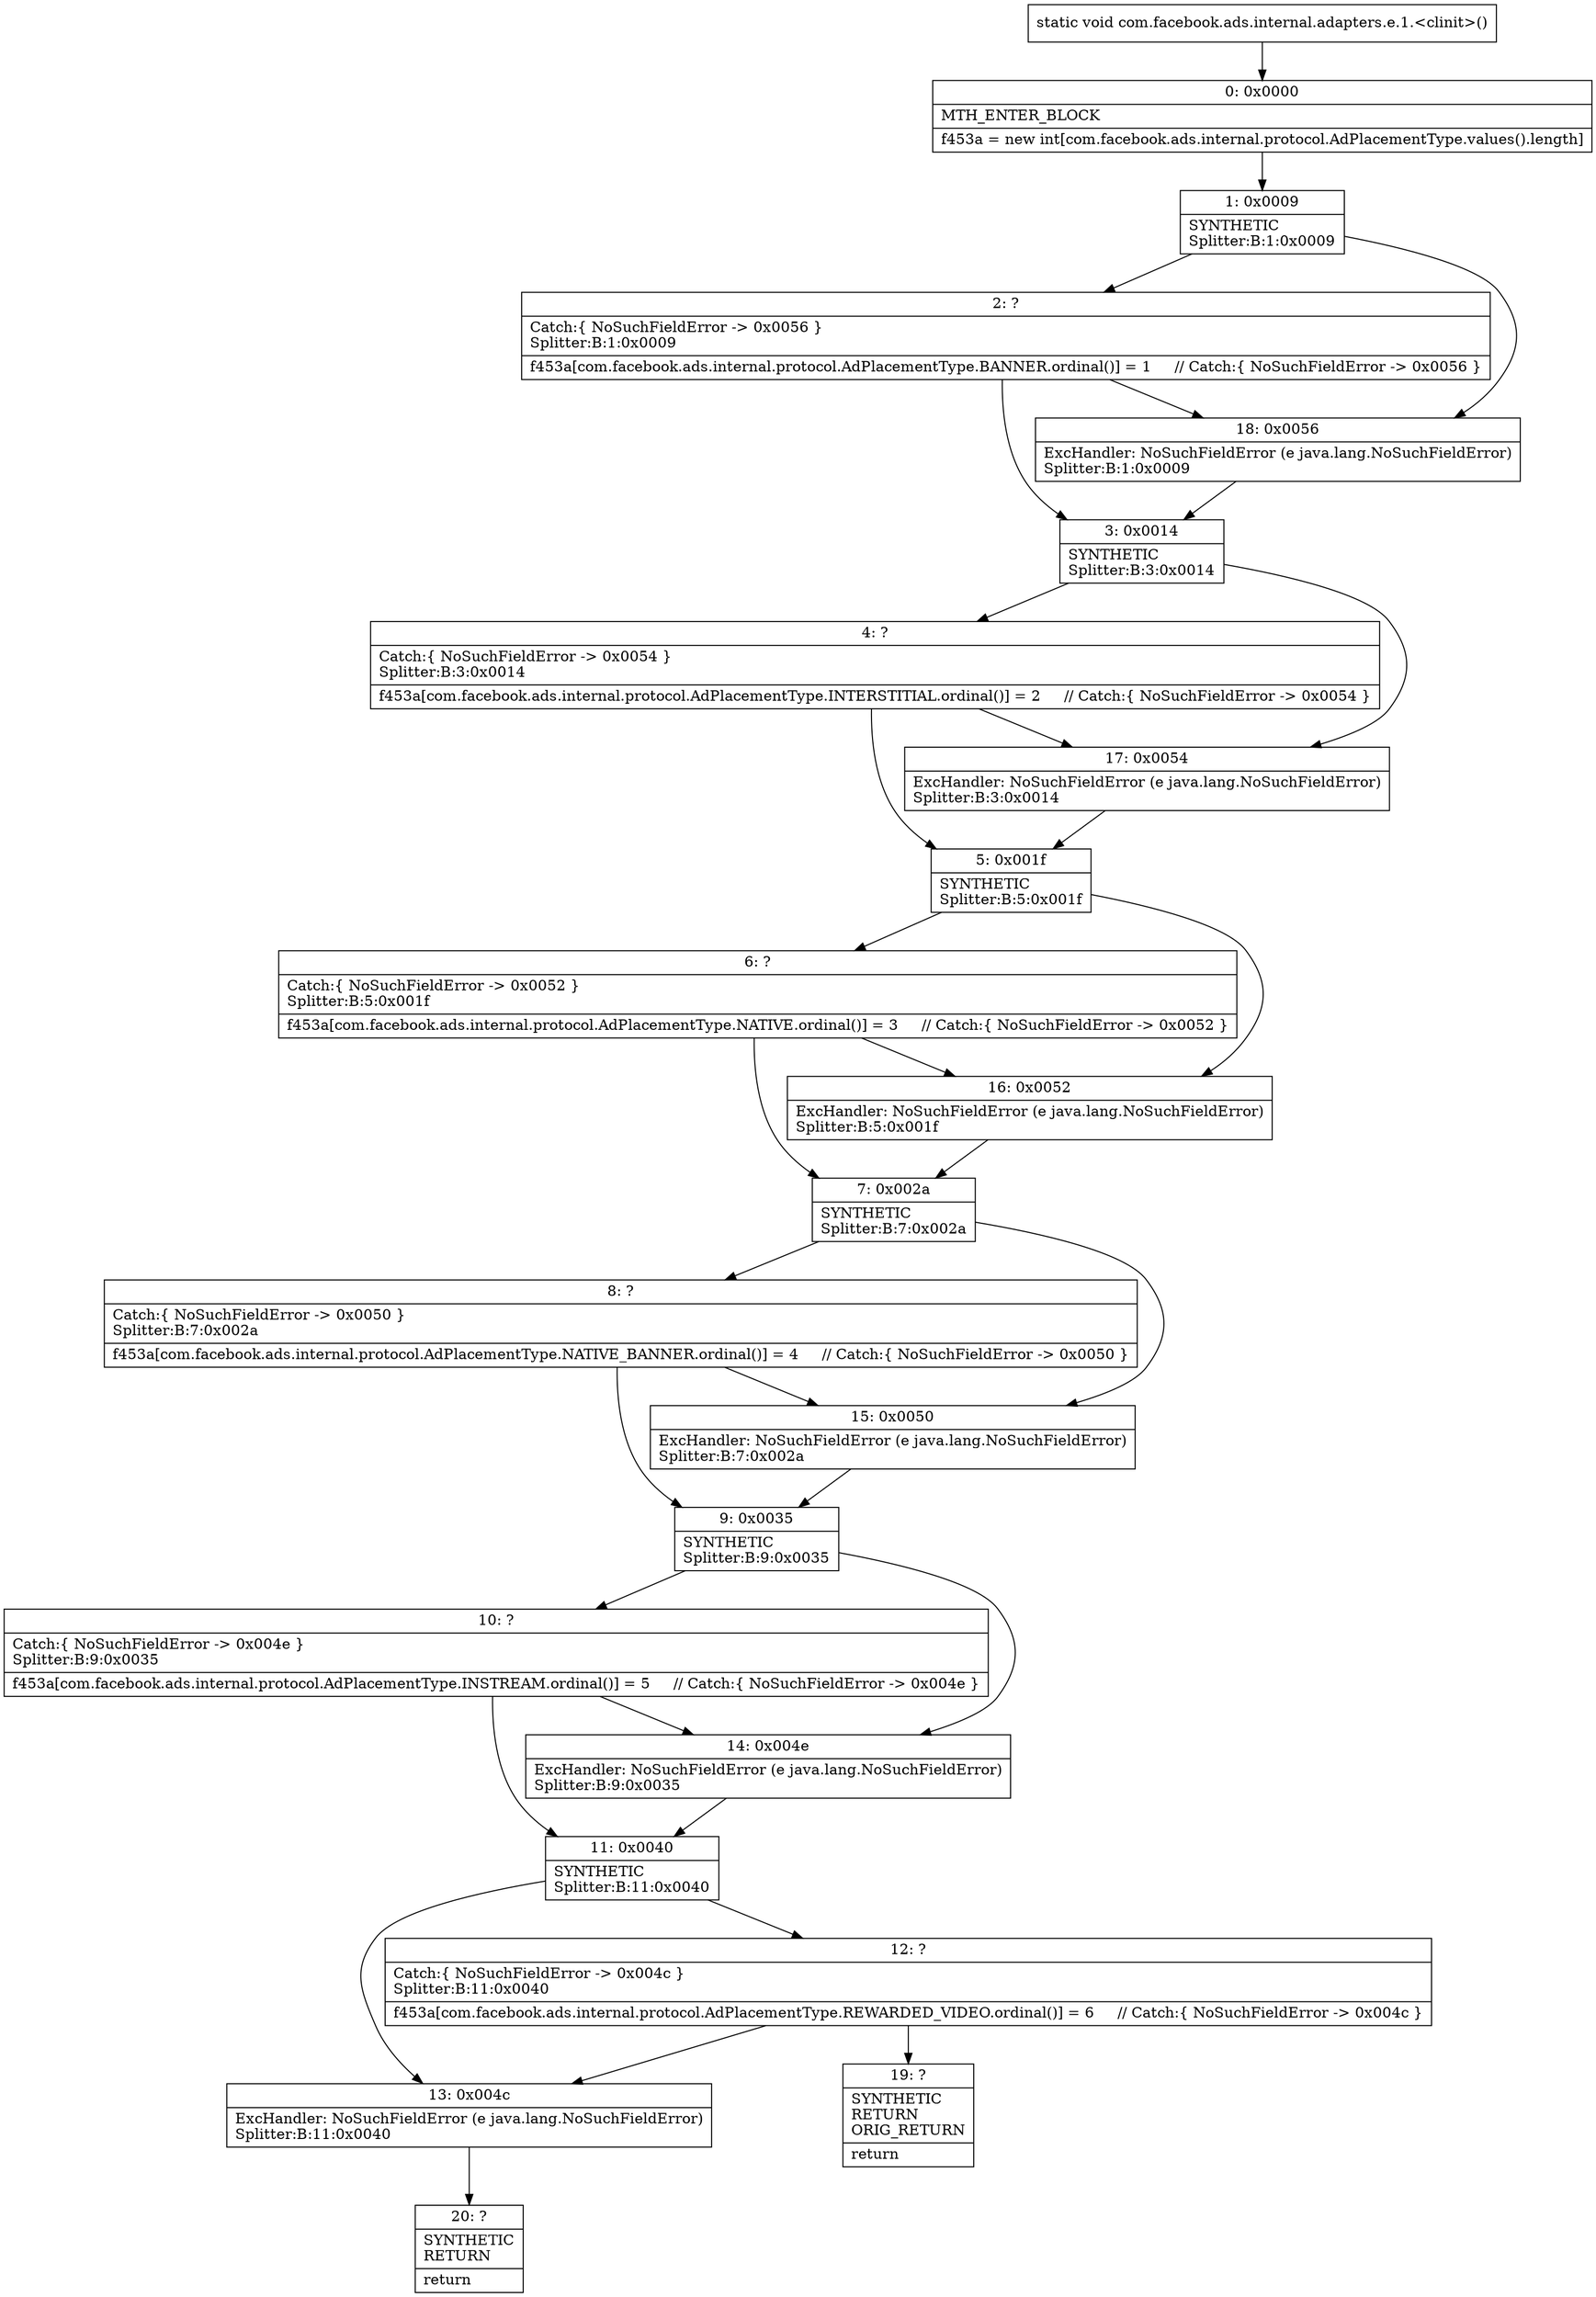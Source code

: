 digraph "CFG forcom.facebook.ads.internal.adapters.e.1.\<clinit\>()V" {
Node_0 [shape=record,label="{0\:\ 0x0000|MTH_ENTER_BLOCK\l|f453a = new int[com.facebook.ads.internal.protocol.AdPlacementType.values().length]\l}"];
Node_1 [shape=record,label="{1\:\ 0x0009|SYNTHETIC\lSplitter:B:1:0x0009\l}"];
Node_2 [shape=record,label="{2\:\ ?|Catch:\{ NoSuchFieldError \-\> 0x0056 \}\lSplitter:B:1:0x0009\l|f453a[com.facebook.ads.internal.protocol.AdPlacementType.BANNER.ordinal()] = 1     \/\/ Catch:\{ NoSuchFieldError \-\> 0x0056 \}\l}"];
Node_3 [shape=record,label="{3\:\ 0x0014|SYNTHETIC\lSplitter:B:3:0x0014\l}"];
Node_4 [shape=record,label="{4\:\ ?|Catch:\{ NoSuchFieldError \-\> 0x0054 \}\lSplitter:B:3:0x0014\l|f453a[com.facebook.ads.internal.protocol.AdPlacementType.INTERSTITIAL.ordinal()] = 2     \/\/ Catch:\{ NoSuchFieldError \-\> 0x0054 \}\l}"];
Node_5 [shape=record,label="{5\:\ 0x001f|SYNTHETIC\lSplitter:B:5:0x001f\l}"];
Node_6 [shape=record,label="{6\:\ ?|Catch:\{ NoSuchFieldError \-\> 0x0052 \}\lSplitter:B:5:0x001f\l|f453a[com.facebook.ads.internal.protocol.AdPlacementType.NATIVE.ordinal()] = 3     \/\/ Catch:\{ NoSuchFieldError \-\> 0x0052 \}\l}"];
Node_7 [shape=record,label="{7\:\ 0x002a|SYNTHETIC\lSplitter:B:7:0x002a\l}"];
Node_8 [shape=record,label="{8\:\ ?|Catch:\{ NoSuchFieldError \-\> 0x0050 \}\lSplitter:B:7:0x002a\l|f453a[com.facebook.ads.internal.protocol.AdPlacementType.NATIVE_BANNER.ordinal()] = 4     \/\/ Catch:\{ NoSuchFieldError \-\> 0x0050 \}\l}"];
Node_9 [shape=record,label="{9\:\ 0x0035|SYNTHETIC\lSplitter:B:9:0x0035\l}"];
Node_10 [shape=record,label="{10\:\ ?|Catch:\{ NoSuchFieldError \-\> 0x004e \}\lSplitter:B:9:0x0035\l|f453a[com.facebook.ads.internal.protocol.AdPlacementType.INSTREAM.ordinal()] = 5     \/\/ Catch:\{ NoSuchFieldError \-\> 0x004e \}\l}"];
Node_11 [shape=record,label="{11\:\ 0x0040|SYNTHETIC\lSplitter:B:11:0x0040\l}"];
Node_12 [shape=record,label="{12\:\ ?|Catch:\{ NoSuchFieldError \-\> 0x004c \}\lSplitter:B:11:0x0040\l|f453a[com.facebook.ads.internal.protocol.AdPlacementType.REWARDED_VIDEO.ordinal()] = 6     \/\/ Catch:\{ NoSuchFieldError \-\> 0x004c \}\l}"];
Node_13 [shape=record,label="{13\:\ 0x004c|ExcHandler: NoSuchFieldError (e java.lang.NoSuchFieldError)\lSplitter:B:11:0x0040\l}"];
Node_14 [shape=record,label="{14\:\ 0x004e|ExcHandler: NoSuchFieldError (e java.lang.NoSuchFieldError)\lSplitter:B:9:0x0035\l}"];
Node_15 [shape=record,label="{15\:\ 0x0050|ExcHandler: NoSuchFieldError (e java.lang.NoSuchFieldError)\lSplitter:B:7:0x002a\l}"];
Node_16 [shape=record,label="{16\:\ 0x0052|ExcHandler: NoSuchFieldError (e java.lang.NoSuchFieldError)\lSplitter:B:5:0x001f\l}"];
Node_17 [shape=record,label="{17\:\ 0x0054|ExcHandler: NoSuchFieldError (e java.lang.NoSuchFieldError)\lSplitter:B:3:0x0014\l}"];
Node_18 [shape=record,label="{18\:\ 0x0056|ExcHandler: NoSuchFieldError (e java.lang.NoSuchFieldError)\lSplitter:B:1:0x0009\l}"];
Node_19 [shape=record,label="{19\:\ ?|SYNTHETIC\lRETURN\lORIG_RETURN\l|return\l}"];
Node_20 [shape=record,label="{20\:\ ?|SYNTHETIC\lRETURN\l|return\l}"];
MethodNode[shape=record,label="{static void com.facebook.ads.internal.adapters.e.1.\<clinit\>() }"];
MethodNode -> Node_0;
Node_0 -> Node_1;
Node_1 -> Node_2;
Node_1 -> Node_18;
Node_2 -> Node_3;
Node_2 -> Node_18;
Node_3 -> Node_4;
Node_3 -> Node_17;
Node_4 -> Node_5;
Node_4 -> Node_17;
Node_5 -> Node_6;
Node_5 -> Node_16;
Node_6 -> Node_7;
Node_6 -> Node_16;
Node_7 -> Node_8;
Node_7 -> Node_15;
Node_8 -> Node_9;
Node_8 -> Node_15;
Node_9 -> Node_10;
Node_9 -> Node_14;
Node_10 -> Node_11;
Node_10 -> Node_14;
Node_11 -> Node_12;
Node_11 -> Node_13;
Node_12 -> Node_13;
Node_12 -> Node_19;
Node_13 -> Node_20;
Node_14 -> Node_11;
Node_15 -> Node_9;
Node_16 -> Node_7;
Node_17 -> Node_5;
Node_18 -> Node_3;
}

